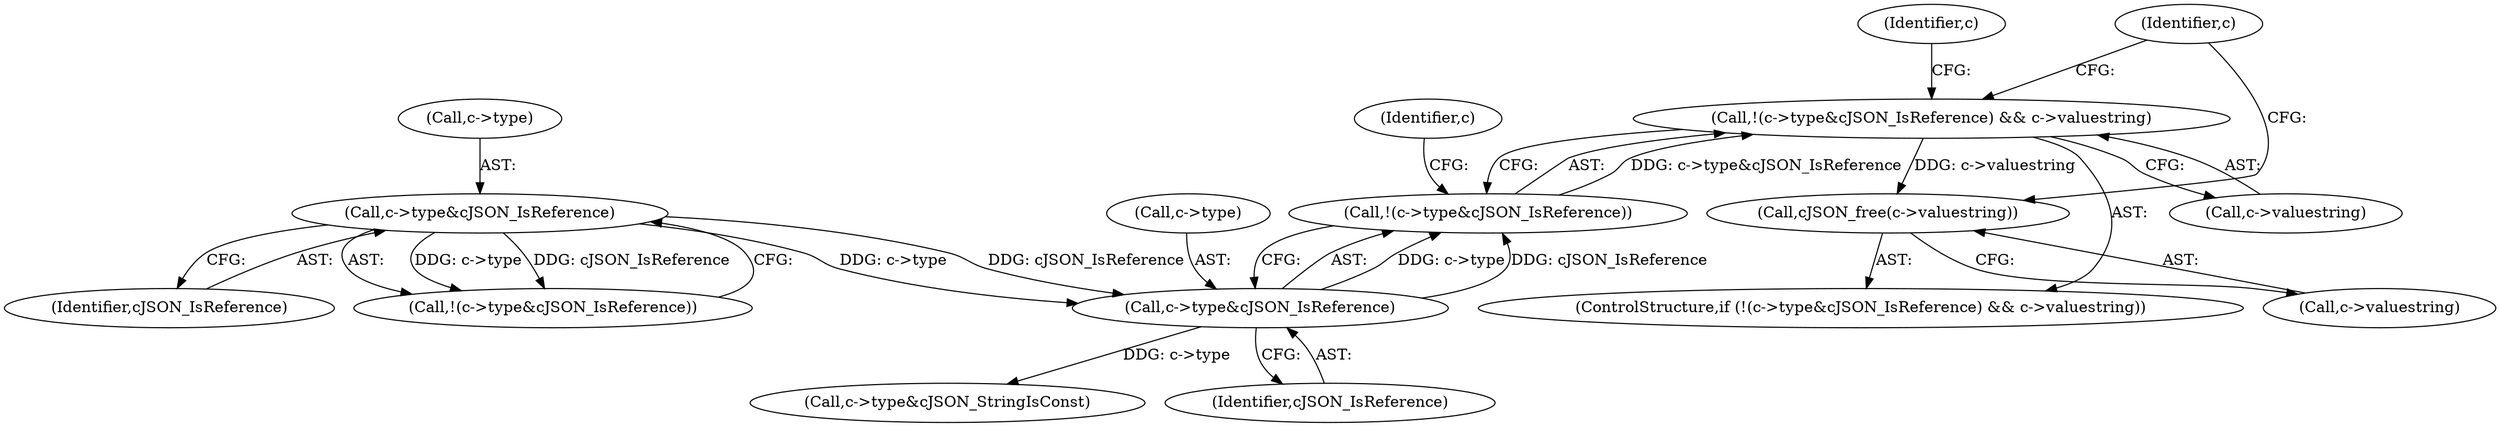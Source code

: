 digraph "0_iperf_91f2fa59e8ed80dfbf400add0164ee0e508e412a_15@API" {
"1000138" [label="(Call,cJSON_free(c->valuestring))"];
"1000128" [label="(Call,!(c->type&cJSON_IsReference) && c->valuestring)"];
"1000129" [label="(Call,!(c->type&cJSON_IsReference))"];
"1000130" [label="(Call,c->type&cJSON_IsReference)"];
"1000115" [label="(Call,c->type&cJSON_IsReference)"];
"1000127" [label="(ControlStructure,if (!(c->type&cJSON_IsReference) && c->valuestring))"];
"1000130" [label="(Call,c->type&cJSON_IsReference)"];
"1000115" [label="(Call,c->type&cJSON_IsReference)"];
"1000131" [label="(Call,c->type)"];
"1000138" [label="(Call,cJSON_free(c->valuestring))"];
"1000145" [label="(Call,c->type&cJSON_StringIsConst)"];
"1000135" [label="(Call,c->valuestring)"];
"1000140" [label="(Identifier,c)"];
"1000136" [label="(Identifier,c)"];
"1000116" [label="(Call,c->type)"];
"1000129" [label="(Call,!(c->type&cJSON_IsReference))"];
"1000128" [label="(Call,!(c->type&cJSON_IsReference) && c->valuestring)"];
"1000139" [label="(Call,c->valuestring)"];
"1000119" [label="(Identifier,cJSON_IsReference)"];
"1000147" [label="(Identifier,c)"];
"1000114" [label="(Call,!(c->type&cJSON_IsReference))"];
"1000134" [label="(Identifier,cJSON_IsReference)"];
"1000138" -> "1000127"  [label="AST: "];
"1000138" -> "1000139"  [label="CFG: "];
"1000139" -> "1000138"  [label="AST: "];
"1000147" -> "1000138"  [label="CFG: "];
"1000128" -> "1000138"  [label="DDG: c->valuestring"];
"1000128" -> "1000127"  [label="AST: "];
"1000128" -> "1000129"  [label="CFG: "];
"1000128" -> "1000135"  [label="CFG: "];
"1000129" -> "1000128"  [label="AST: "];
"1000135" -> "1000128"  [label="AST: "];
"1000140" -> "1000128"  [label="CFG: "];
"1000147" -> "1000128"  [label="CFG: "];
"1000129" -> "1000128"  [label="DDG: c->type&cJSON_IsReference"];
"1000129" -> "1000130"  [label="CFG: "];
"1000130" -> "1000129"  [label="AST: "];
"1000136" -> "1000129"  [label="CFG: "];
"1000130" -> "1000129"  [label="DDG: c->type"];
"1000130" -> "1000129"  [label="DDG: cJSON_IsReference"];
"1000130" -> "1000134"  [label="CFG: "];
"1000131" -> "1000130"  [label="AST: "];
"1000134" -> "1000130"  [label="AST: "];
"1000115" -> "1000130"  [label="DDG: c->type"];
"1000115" -> "1000130"  [label="DDG: cJSON_IsReference"];
"1000130" -> "1000145"  [label="DDG: c->type"];
"1000115" -> "1000114"  [label="AST: "];
"1000115" -> "1000119"  [label="CFG: "];
"1000116" -> "1000115"  [label="AST: "];
"1000119" -> "1000115"  [label="AST: "];
"1000114" -> "1000115"  [label="CFG: "];
"1000115" -> "1000114"  [label="DDG: c->type"];
"1000115" -> "1000114"  [label="DDG: cJSON_IsReference"];
}
